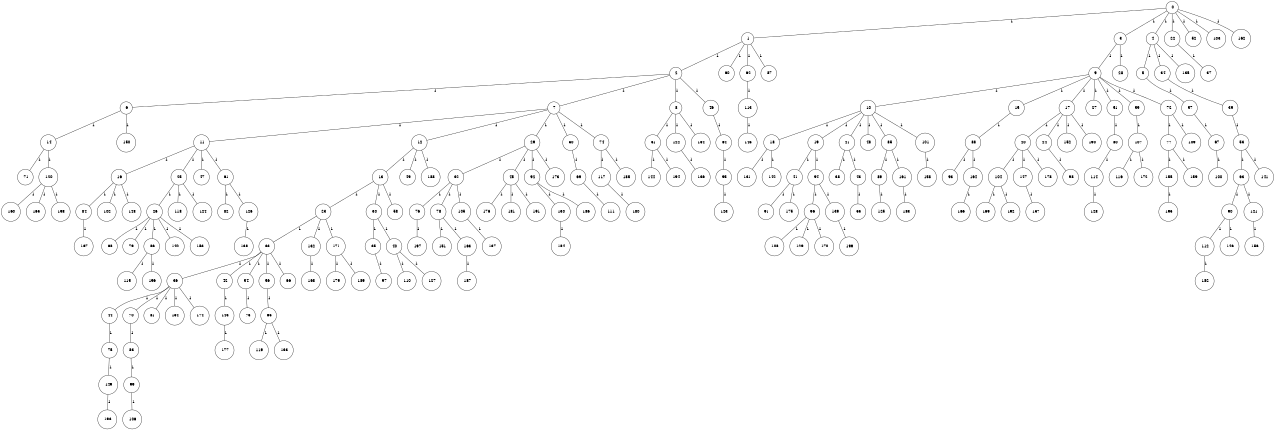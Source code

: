 graph G {
size="8.5,11;"
ratio = "expand;"
fixedsize="true;"
overlap="scale;"
node[shape=circle,width=.12,hight=.12,fontsize=12]
edge[fontsize=12]

0[label=" 0" color=black, pos="2.9124036,1.7658752!"];
1[label=" 1" color=black, pos="0.98979722,1.9816434!"];
2[label=" 2" color=black, pos="1.7301672,0.2047822!"];
3[label=" 3" color=black, pos="2.9431736,2.4403546!"];
4[label=" 4" color=black, pos="2.1544297,2.1108747!"];
5[label=" 5" color=black, pos="1.1596421,0.055907638!"];
6[label=" 6" color=black, pos="1.9606405,1.3854563!"];
7[label=" 7" color=black, pos="0.97444486,2.8224339!"];
8[label=" 8" color=black, pos="0.40658627,1.7972342!"];
9[label=" 9" color=black, pos="1.8880949,0.0070894253!"];
10[label=" 10" color=black, pos="0.47970816,0.73367851!"];
11[label=" 11" color=black, pos="0.45663073,1.4216591!"];
12[label=" 12" color=black, pos="0.064837051,1.7587263!"];
13[label=" 13" color=black, pos="1.3517732,0.9520345!"];
14[label=" 14" color=black, pos="0.11394383,1.1348044!"];
15[label=" 15" color=black, pos="2.1124508,2.9752371!"];
16[label=" 16" color=black, pos="0.54554746,2.9154206!"];
17[label=" 17" color=black, pos="2.551349,1.0519044!"];
18[label=" 18" color=black, pos="1.1343816,0.45393891!"];
19[label=" 19" color=black, pos="1.9596161,2.2020728!"];
20[label=" 20" color=black, pos="0.4081318,2.2489322!"];
21[label=" 21" color=black, pos="1.7754331,2.0723186!"];
22[label=" 22" color=black, pos="2.5384575,0.97776559!"];
23[label=" 23" color=black, pos="2.1643614,0.16994533!"];
24[label=" 24" color=black, pos="0.72547407,1.1435511!"];
25[label=" 25" color=black, pos="1.0078759,0.30788016!"];
26[label=" 26" color=black, pos="0.98103845,2.7332698!"];
27[label=" 27" color=black, pos="1.6374171,2.9651076!"];
28[label=" 28" color=black, pos="1.8961418,0.80545384!"];
29[label=" 29" color=black, pos="2.4150065,0.56095171!"];
30[label=" 30" color=black, pos="2.0848955,2.6043723!"];
31[label=" 31" color=black, pos="0.49172004,0.95916575!"];
32[label=" 32" color=black, pos="1.8596835,0.49401715!"];
33[label=" 33" color=black, pos="0.29817244,0.0098168533!"];
34[label=" 34" color=black, pos="2.5637164,1.2198654!"];
35[label=" 35" color=black, pos="1.6784293,2.2466824!"];
36[label=" 36" color=black, pos="1.3990128,1.2461459!"];
37[label=" 37" color=black, pos="0.92990871,1.7674834!"];
38[label=" 38" color=black, pos="2.3458149,2.2640612!"];
39[label=" 39" color=black, pos="1.1461733,1.054729!"];
40[label=" 40" color=black, pos="2.3259438,2.8734161!"];
41[label=" 41" color=black, pos="0.35064351,2.9033271!"];
42[label=" 42" color=black, pos="1.6263197,0.11549338!"];
43[label=" 43" color=black, pos="0.30816553,1.8793201!"];
44[label=" 44" color=black, pos="0.41431197,2.5211978!"];
45[label=" 45" color=black, pos="1.9325636,2.3590249!"];
46[label=" 46" color=black, pos="2.6605368,1.1159134!"];
47[label=" 47" color=black, pos="0.84631305,1.8125669!"];
48[label=" 48" color=black, pos="2.7193886,2.7963731!"];
49[label=" 49" color=black, pos="0.56921604,1.984392!"];
50[label=" 50" color=black, pos="1.8228928,2.5002847!"];
51[label=" 51" color=black, pos="1.4620612,2.8382367!"];
52[label=" 52" color=black, pos="2.5050708,0.22059383!"];
53[label=" 53" color=black, pos="1.6481156,2.7160128!"];
54[label=" 54" color=black, pos="1.2027049,2.1153626!"];
55[label=" 55" color=black, pos="0.0025686217,0.22127481!"];
56[label=" 56" color=black, pos="1.6139125,1.7919894!"];
57[label=" 57" color=black, pos="1.7173482,2.3786643!"];
58[label=" 58" color=black, pos="1.8762669,2.6712993!"];
59[label=" 59" color=black, pos="0.25855383,2.2147012!"];
60[label=" 60" color=black, pos="0.86897048,1.2012589!"];
61[label=" 61" color=black, pos="2.0149138,0.82573859!"];
62[label=" 62" color=black, pos="1.7491979,2.2666367!"];
63[label=" 63" color=black, pos="0.8690307,1.4737238!"];
64[label=" 64" color=black, pos="0.5055594,1.6660718!"];
65[label=" 65" color=black, pos="1.0420946,2.7631486!"];
66[label=" 66" color=black, pos="0.92368519,1.2566896!"];
67[label=" 67" color=black, pos="0.9439839,1.9458636!"];
68[label=" 68" color=black, pos="2.9066858,2.3300405!"];
69[label=" 69" color=black, pos="2.0643942,2.1392184!"];
70[label=" 70" color=black, pos="2.0968803,2.5653586!"];
71[label=" 71" color=black, pos="0.89376649,2.4488542!"];
72[label=" 72" color=black, pos="2.3047955,2.6222335!"];
73[label=" 73" color=black, pos="2.1596622,1.2652517!"];
74[label=" 74" color=black, pos="0.81982998,0.26558644!"];
75[label=" 75" color=black, pos="1.9933321,1.5767683!"];
76[label=" 76" color=black, pos="1.3585726,1.8216176!"];
77[label=" 77" color=black, pos="1.0625878,0.23655893!"];
78[label=" 78" color=black, pos="0.36669094,2.1253791!"];
79[label=" 79" color=black, pos="2.8409999,1.6597833!"];
80[label=" 80" color=black, pos="2.6891594,2.4926856!"];
81[label=" 81" color=black, pos="0.66739891,1.932169!"];
82[label=" 82" color=black, pos="0.27987858,2.2510428!"];
83[label=" 83" color=black, pos="0.40920549,0.17322855!"];
84[label=" 84" color=black, pos="2.7346198,0.1907449!"];
85[label=" 85" color=black, pos="0.95568202,1.9566757!"];
86[label=" 86" color=black, pos="2.2292214,2.5828304!"];
87[label=" 87" color=black, pos="2.6562881,1.2160167!"];
88[label=" 88" color=black, pos="0.52463056,1.194269!"];
89[label=" 89" color=black, pos="2.4666396,0.67925837!"];
90[label=" 90" color=black, pos="2.3241935,1.0197289!"];
91[label=" 91" color=black, pos="2.7581122,0.50117703!"];
92[label=" 92" color=black, pos="1.1878035,2.2899396!"];
93[label=" 93" color=black, pos="1.1192258,0.46585851!"];
94[label=" 94" color=black, pos="1.3286701,2.4186684!"];
95[label=" 95" color=black, pos="2.2913026,2.3304056!"];
96[label=" 96" color=black, pos="2.3433874,0.0079626855!"];
97[label=" 97" color=black, pos="0.65111268,0.55654528!"];
98[label=" 98" color=black, pos="2.6175222,2.7087051!"];
99[label=" 99" color=black, pos="0.76923157,2.8683663!"];
100[label=" 100" color=black, pos="0.90180404,2.1005206!"];
101[label=" 101" color=black, pos="0.40492112,1.3694769!"];
102[label=" 102" color=black, pos="2.6150681,2.7185493!"];
103[label=" 103" color=black, pos="0.42283045,1.7223039!"];
104[label=" 104" color=black, pos="0.57362958,1.576245!"];
105[label=" 105" color=black, pos="1.4174877,0.2000484!"];
106[label=" 106" color=black, pos="0.70906439,1.4106442!"];
107[label=" 107" color=black, pos="1.1186356,1.435331!"];
108[label=" 108" color=black, pos="0.43731638,2.0414694!"];
109[label=" 109" color=black, pos="1.1022308,0.57582868!"];
110[label=" 110" color=black, pos="1.1990917,1.6236696!"];
111[label=" 111" color=black, pos="0.34333295,1.3881401!"];
112[label=" 112" color=black, pos="2.0762401,2.1417048!"];
113[label=" 113" color=black, pos="0.097175248,0.52873766!"];
114[label=" 114" color=black, pos="0.25050668,0.28453559!"];
115[label=" 115" color=black, pos="0.21839239,0.38958193!"];
116[label=" 116" color=black, pos="2.2557183,0.49794627!"];
117[label=" 117" color=black, pos="2.8419977,0.075248088!"];
118[label=" 118" color=black, pos="1.368153,2.6630116!"];
119[label=" 119" color=black, pos="0.044891253,0.62844844!"];
120[label=" 120" color=black, pos="1.0155367,2.6148592!"];
121[label=" 121" color=black, pos="0.11190643,1.9189516!"];
122[label=" 122" color=black, pos="2.0829787,0.7315554!"];
123[label=" 123" color=black, pos="1.9233538,2.9570799!"];
124[label=" 124" color=black, pos="1.5521887,2.5370213!"];
125[label=" 125" color=black, pos="0.52880112,1.4352759!"];
126[label=" 126" color=black, pos="1.3111871,1.60844!"];
127[label=" 127" color=black, pos="0.14943924,2.4772098!"];
128[label=" 128" color=black, pos="1.0070417,0.2776879!"];
129[label=" 129" color=black, pos="2.2356658,0.48136123!"];
130[label=" 130" color=black, pos="1.4001267,2.6200157!"];
131[label=" 131" color=black, pos="2.334054,2.5025526!"];
132[label=" 132" color=black, pos="1.0321217,0.28042909!"];
133[label=" 133" color=black, pos="1.6518433,0.45787694!"];
134[label=" 134" color=black, pos="2.8139925,1.3191088!"];
135[label=" 135" color=black, pos="0.30320539,2.1284077!"];
136[label=" 136" color=black, pos="0.8883875,1.4291952!"];
137[label=" 137" color=black, pos="1.6027351,1.4426979!"];
138[label=" 138" color=black, pos="1.123473,2.3263422!"];
139[label=" 139" color=black, pos="1.6398091,2.3437696!"];
140[label=" 140" color=black, pos="2.8684687,1.2328537!"];
141[label=" 141" color=black, pos="0.33990373,2.4833424!"];
142[label=" 142" color=black, pos="1.7570476,2.1173281!"];
143[label=" 143" color=black, pos="0.59876974,2.3705001!"];
144[label=" 144" color=black, pos="1.6518314,0.61121057!"];
145[label=" 145" color=black, pos="0.71025169,0.25742828!"];
146[label=" 146" color=black, pos="2.116622,2.2912517!"];
147[label=" 147" color=black, pos="0.41266531,2.428362!"];
148[label=" 148" color=black, pos="0.25922011,1.801446!"];
149[label=" 149" color=black, pos="1.3519464,1.7530201!"];
150[label=" 150" color=black, pos="0.087239672,0.16924696!"];
151[label=" 151" color=black, pos="2.116084,2.1731667!"];
152[label=" 152" color=black, pos="1.3394423,0.022481913!"];
153[label=" 153" color=black, pos="2.8382857,0.88341873!"];
154[label=" 154" color=black, pos="2.8636807,2.7113388!"];
155[label=" 155" color=black, pos="0.80969184,0.55748002!"];
156[label=" 156" color=black, pos="0.80091652,2.6680358!"];
157[label=" 157" color=black, pos="1.6437145,0.26185684!"];
158[label=" 158" color=black, pos="1.2914041,0.41696361!"];
159[label=" 159" color=black, pos="2.9708508,0.17540344!"];
160[label=" 160" color=black, pos="1.3745075,0.35998712!"];
161[label=" 161" color=black, pos="0.47779555,0.16770085!"];
162[label=" 162" color=black, pos="1.4180763,0.61782224!"];
163[label=" 163" color=black, pos="2.0187405,0.29668011!"];
164[label=" 164" color=black, pos="2.5342283,2.9725199!"];
165[label=" 165" color=black, pos="1.3857718,0.90889703!"];
166[label=" 166" color=black, pos="2.6654805,1.0846639!"];
167[label=" 167" color=black, pos="2.9159909,0.94662446!"];
168[label=" 168" color=black, pos="0.45795273,1.5032916!"];
169[label=" 169" color=black, pos="2.5500174,0.27722451!"];
170[label=" 170" color=black, pos="2.5500321,1.1958619!"];
171[label=" 171" color=black, pos="1.070349,1.3884296!"];
172[label=" 172" color=black, pos="1.4572579,0.78252016!"];
173[label=" 173" color=black, pos="1.5953262,0.52020558!"];
174[label=" 174" color=black, pos="1.0172778,2.897138!"];
175[label=" 175" color=black, pos="0.86493689,2.2237671!"];
176[label=" 176" color=black, pos="1.1503741,2.2586379!"];
177[label=" 177" color=black, pos="0.39805109,2.6684852!"];
178[label=" 178" color=black, pos="1.4309092,2.5168557!"];
179[label=" 179" color=black, pos="2.3568891,0.10583548!"];
180[label=" 180" color=black, pos="0.26623479,0.6571767!"];
181[label=" 181" color=black, pos="1.5797728,1.1223677!"];
182[label=" 182" color=black, pos="0.78225179,1.5303194!"];
183[label=" 183" color=black, pos="2.8632682,1.9700783!"];
184[label=" 184" color=black, pos="2.4811452,2.7140337!"];
185[label=" 185" color=black, pos="2.7645786,1.8272794!"];
186[label=" 186" color=black, pos="2.2468661,2.6967459!"];
187[label=" 187" color=black, pos="2.2494205,0.41790216!"];
188[label=" 188" color=black, pos="0.69093701,1.3772163!"];
189[label=" 189" color=black, pos="0.25246113,2.8677605!"];
190[label=" 190" color=black, pos="1.5190896,0.68190159!"];
191[label=" 191" color=black, pos="1.1521664,2.3960001!"];
192[label=" 192" color=black, pos="2.880696,0.51250781!"];
193[label=" 193" color=black, pos="0.49255275,0.84076236!"];
194[label=" 194" color=black, pos="0.68392243,2.343174!"];
195[label=" 195" color=black, pos="1.3400896,2.4489982!"];
196[label=" 196" color=black, pos="2.836155,0.30173647!"];
197[label=" 197" color=black, pos="0.32579845,2.123329!"];
198[label=" 198" color=black, pos="2.5675768,0.22724593!"];
199[label=" 199" color=black, pos="1.4572105,2.3530547!"];
0--1[label="1"]
0--3[label="1"]
0--4[label="1"]
0--22[label="1"]
0--52[label="1"]
0--103[label="1"]
0--162[label="1"]
1--2[label="1"]
1--60[label="1"]
1--62[label="1"]
1--87[label="1"]
2--6[label="1"]
2--7[label="1"]
2--8[label="1"]
2--46[label="1"]
3--9[label="1"]
3--28[label="1"]
4--5[label="1"]
4--34[label="1"]
4--135[label="1"]
5--57[label="1"]
6--14[label="1"]
6--150[label="1"]
7--11[label="1"]
7--12[label="1"]
7--29[label="1"]
7--50[label="1"]
7--74[label="1"]
8--31[label="1"]
8--122[label="1"]
8--134[label="1"]
9--10[label="1"]
9--15[label="1"]
9--17[label="1"]
9--27[label="1"]
9--51[label="1"]
9--59[label="1"]
9--72[label="1"]
10--18[label="1"]
10--19[label="1"]
10--21[label="1"]
10--48[label="1"]
10--85[label="1"]
10--101[label="1"]
11--16[label="1"]
11--25[label="1"]
11--47[label="1"]
11--61[label="1"]
12--13[label="1"]
12--49[label="1"]
12--188[label="1"]
13--23[label="1"]
13--30[label="1"]
13--58[label="1"]
14--71[label="1"]
14--120[label="1"]
15--88[label="1"]
16--84[label="1"]
16--102[label="1"]
16--148[label="1"]
17--20[label="1"]
17--24[label="1"]
17--152[label="1"]
17--190[label="1"]
18--131[label="1"]
18--142[label="1"]
19--41[label="1"]
19--94[label="1"]
20--104[label="1"]
20--147[label="1"]
20--178[label="1"]
21--38[label="1"]
21--43[label="1"]
22--37[label="1"]
23--33[label="1"]
23--132[label="1"]
23--171[label="1"]
24--98[label="1"]
25--26[label="1"]
25--118[label="1"]
25--124[label="1"]
26--68[label="1"]
26--79[label="1"]
26--86[label="1"]
26--140[label="1"]
26--153[label="1"]
29--32[label="1"]
29--45[label="1"]
29--92[label="1"]
29--173[label="1"]
30--35[label="1"]
30--40[label="1"]
31--144[label="1"]
31--194[label="1"]
32--76[label="1"]
32--78[label="1"]
32--105[label="1"]
33--36[label="1"]
33--42[label="1"]
33--54[label="1"]
33--56[label="1"]
33--66[label="1"]
34--39[label="1"]
35--97[label="1"]
36--44[label="1"]
36--70[label="1"]
36--81[label="1"]
36--154[label="1"]
36--174[label="1"]
39--53[label="1"]
40--110[label="1"]
40--127[label="1"]
41--91[label="1"]
41--175[label="1"]
42--143[label="1"]
43--55[label="1"]
44--75[label="1"]
45--176[label="1"]
45--181[label="1"]
45--191[label="1"]
46--64[label="1"]
50--69[label="1"]
51--80[label="1"]
53--63[label="1"]
53--141[label="1"]
54--73[label="1"]
56--65[label="1"]
57--67[label="1"]
59--107[label="1"]
61--82[label="1"]
61--126[label="1"]
62--113[label="1"]
63--90[label="1"]
63--121[label="1"]
64--95[label="1"]
65--119[label="1"]
65--133[label="1"]
67--100[label="1"]
69--111[label="1"]
70--83[label="1"]
72--77[label="1"]
72--109[label="1"]
74--117[label="1"]
74--185[label="1"]
75--149[label="1"]
76--197[label="1"]
77--155[label="1"]
77--159[label="1"]
78--151[label="1"]
78--163[label="1"]
80--114[label="1"]
83--99[label="1"]
84--167[label="1"]
85--89[label="1"]
85--161[label="1"]
86--115[label="1"]
86--196[label="1"]
88--93[label="1"]
88--164[label="1"]
89--125[label="1"]
90--112[label="1"]
90--146[label="1"]
92--130[label="1"]
92--186[label="1"]
94--96[label="1"]
94--139[label="1"]
95--123[label="1"]
96--108[label="1"]
96--129[label="1"]
96--170[label="1"]
99--106[label="1"]
101--158[label="1"]
104--169[label="1"]
104--192[label="1"]
105--137[label="1"]
107--116[label="1"]
107--172[label="1"]
112--182[label="1"]
113--145[label="1"]
114--128[label="1"]
117--180[label="1"]
120--160[label="1"]
120--165[label="1"]
120--198[label="1"]
121--156[label="1"]
122--136[label="1"]
126--138[label="1"]
130--184[label="1"]
132--168[label="1"]
139--199[label="1"]
143--177[label="1"]
147--157[label="1"]
149--193[label="1"]
155--195[label="1"]
161--183[label="1"]
163--187[label="1"]
164--166[label="1"]
171--179[label="1"]
171--189[label="1"]

}
